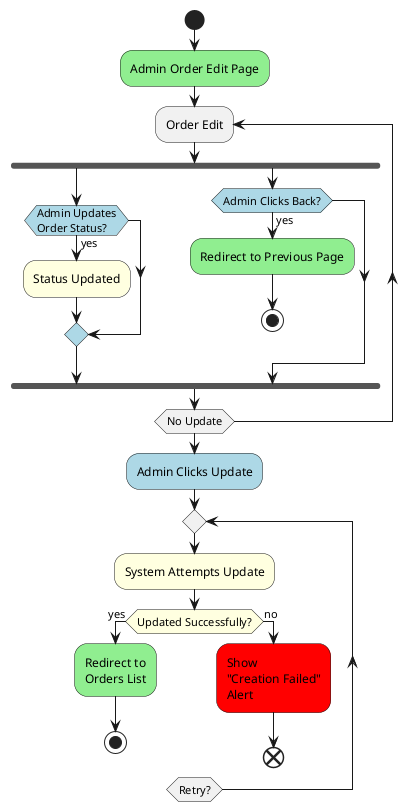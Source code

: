 @startuml AdminOrderEditDiagram
start
#lightgreen:Admin Order Edit Page;

repeat :Order Edit;
  
  fork
    #lightblue:if (Admin Updates\nOrder Status?) then (yes)
      #Lightyellow:Status Updated;
    endif
  fork again
    #lightblue:if (Admin Clicks Back?) then (yes)
      #lightgreen:Redirect to Previous Page;
      stop
    endif
  end fork

repeat while (No Update)

#LightBlue:Admin Clicks Update;
  repeat
  #LightYellow:System Attempts Update;
  #lightyellow:if (Updated Successfully?) then (yes)
    #LightGreen:Redirect to\nOrders List;
    stop
  else (no)
    #red:Show\n"Creation Failed"\nAlert;
    end
  endif
repeat while (Retry?)
@enduml